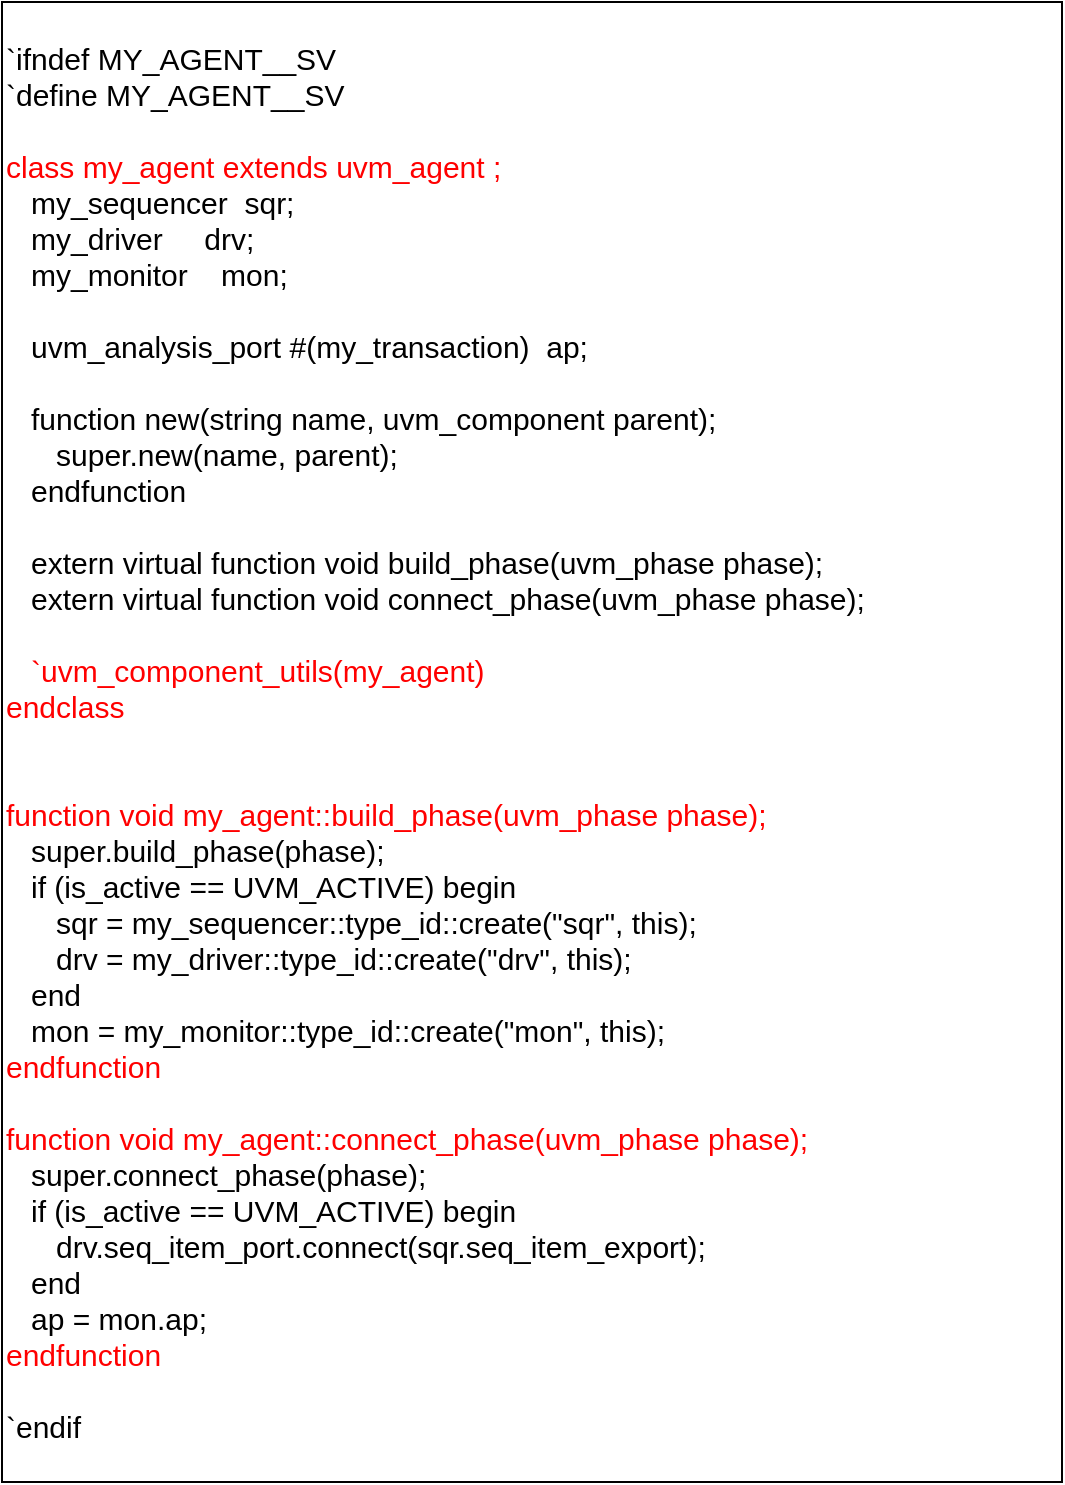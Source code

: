 <mxfile version="14.1.1" type="github">
  <diagram id="XAU0Xcsge4ASiZnEBMlf" name="第 1 页">
    <mxGraphModel dx="1038" dy="1693" grid="1" gridSize="10" guides="1" tooltips="1" connect="1" arrows="1" fold="1" page="1" pageScale="1" pageWidth="827" pageHeight="1169" math="0" shadow="0">
      <root>
        <mxCell id="0" />
        <mxCell id="1" parent="0" />
        <mxCell id="-EUMy6ZO7MA4OnVdbsQ_-1" value="&lt;div style=&quot;font-size: 15px&quot;&gt;&lt;font style=&quot;font-size: 15px&quot;&gt;`ifndef MY_AGENT__SV&lt;/font&gt;&lt;/div&gt;&lt;div style=&quot;font-size: 15px&quot;&gt;&lt;font style=&quot;font-size: 15px&quot;&gt;`define MY_AGENT__SV&lt;/font&gt;&lt;/div&gt;&lt;div style=&quot;font-size: 15px&quot;&gt;&lt;font style=&quot;font-size: 15px&quot;&gt;&lt;br&gt;&lt;/font&gt;&lt;/div&gt;&lt;div style=&quot;font-size: 15px&quot;&gt;&lt;font style=&quot;font-size: 15px&quot; color=&quot;#ff0000&quot;&gt;class my_agent extends uvm_agent ;&lt;/font&gt;&lt;/div&gt;&lt;div style=&quot;font-size: 15px&quot;&gt;&lt;font style=&quot;font-size: 15px&quot;&gt;&amp;nbsp; &amp;nbsp;my_sequencer&amp;nbsp; sqr;&lt;/font&gt;&lt;/div&gt;&lt;div style=&quot;font-size: 15px&quot;&gt;&lt;font style=&quot;font-size: 15px&quot;&gt;&amp;nbsp; &amp;nbsp;my_driver&amp;nbsp; &amp;nbsp; &amp;nbsp;drv;&lt;/font&gt;&lt;/div&gt;&lt;div style=&quot;font-size: 15px&quot;&gt;&lt;font style=&quot;font-size: 15px&quot;&gt;&amp;nbsp; &amp;nbsp;my_monitor&amp;nbsp; &amp;nbsp; mon;&lt;/font&gt;&lt;/div&gt;&lt;div style=&quot;font-size: 15px&quot;&gt;&lt;font style=&quot;font-size: 15px&quot;&gt;&amp;nbsp; &amp;nbsp;&lt;/font&gt;&lt;/div&gt;&lt;div style=&quot;font-size: 15px&quot;&gt;&lt;font style=&quot;font-size: 15px&quot;&gt;&amp;nbsp; &amp;nbsp;uvm_analysis_port #(my_transaction)&amp;nbsp; ap;&lt;/font&gt;&lt;/div&gt;&lt;div style=&quot;font-size: 15px&quot;&gt;&lt;font style=&quot;font-size: 15px&quot;&gt;&amp;nbsp; &amp;nbsp;&lt;/font&gt;&lt;/div&gt;&lt;div style=&quot;font-size: 15px&quot;&gt;&lt;font style=&quot;font-size: 15px&quot;&gt;&amp;nbsp; &amp;nbsp;function new(string name, uvm_component parent);&lt;/font&gt;&lt;/div&gt;&lt;div style=&quot;font-size: 15px&quot;&gt;&lt;font style=&quot;font-size: 15px&quot;&gt;&amp;nbsp; &amp;nbsp; &amp;nbsp; super.new(name, parent);&lt;/font&gt;&lt;/div&gt;&lt;div style=&quot;font-size: 15px&quot;&gt;&lt;font style=&quot;font-size: 15px&quot;&gt;&amp;nbsp; &amp;nbsp;endfunction&amp;nbsp;&lt;/font&gt;&lt;/div&gt;&lt;div style=&quot;font-size: 15px&quot;&gt;&lt;font style=&quot;font-size: 15px&quot;&gt;&amp;nbsp; &amp;nbsp;&lt;/font&gt;&lt;/div&gt;&lt;div style=&quot;font-size: 15px&quot;&gt;&lt;font style=&quot;font-size: 15px&quot;&gt;&amp;nbsp; &amp;nbsp;extern virtual function void build_phase(uvm_phase phase);&lt;/font&gt;&lt;/div&gt;&lt;div style=&quot;font-size: 15px&quot;&gt;&lt;font style=&quot;font-size: 15px&quot;&gt;&amp;nbsp; &amp;nbsp;extern virtual function void connect_phase(uvm_phase phase);&lt;/font&gt;&lt;/div&gt;&lt;div style=&quot;font-size: 15px&quot;&gt;&lt;font style=&quot;font-size: 15px&quot;&gt;&lt;br&gt;&lt;/font&gt;&lt;/div&gt;&lt;div style=&quot;font-size: 15px&quot;&gt;&lt;font style=&quot;font-size: 15px&quot; color=&quot;#ff0000&quot;&gt;&amp;nbsp; &amp;nbsp;`uvm_component_utils(my_agent)&lt;/font&gt;&lt;/div&gt;&lt;div style=&quot;font-size: 15px&quot;&gt;&lt;font style=&quot;font-size: 15px&quot; color=&quot;#ff0000&quot;&gt;endclass&amp;nbsp;&lt;/font&gt;&lt;/div&gt;&lt;div style=&quot;font-size: 15px&quot;&gt;&lt;font style=&quot;font-size: 15px&quot;&gt;&lt;br&gt;&lt;/font&gt;&lt;/div&gt;&lt;div style=&quot;font-size: 15px&quot;&gt;&lt;font style=&quot;font-size: 15px&quot;&gt;&lt;br&gt;&lt;/font&gt;&lt;/div&gt;&lt;div style=&quot;font-size: 15px&quot;&gt;&lt;font style=&quot;font-size: 15px&quot; color=&quot;#ff0000&quot;&gt;function void my_agent::build_phase(uvm_phase phase);&lt;/font&gt;&lt;/div&gt;&lt;div style=&quot;font-size: 15px&quot;&gt;&lt;font style=&quot;font-size: 15px&quot;&gt;&amp;nbsp; &amp;nbsp;super.build_phase(phase);&lt;/font&gt;&lt;/div&gt;&lt;div style=&quot;font-size: 15px&quot;&gt;&lt;font style=&quot;font-size: 15px&quot;&gt;&amp;nbsp; &amp;nbsp;if (is_active == UVM_ACTIVE) begin&lt;/font&gt;&lt;/div&gt;&lt;div style=&quot;font-size: 15px&quot;&gt;&lt;font style=&quot;font-size: 15px&quot;&gt;&amp;nbsp; &amp;nbsp; &amp;nbsp; sqr = my_sequencer::type_id::create(&quot;sqr&quot;, this);&lt;/font&gt;&lt;/div&gt;&lt;div style=&quot;font-size: 15px&quot;&gt;&lt;font style=&quot;font-size: 15px&quot;&gt;&amp;nbsp; &amp;nbsp; &amp;nbsp; drv = my_driver::type_id::create(&quot;drv&quot;, this);&lt;/font&gt;&lt;/div&gt;&lt;div style=&quot;font-size: 15px&quot;&gt;&lt;font style=&quot;font-size: 15px&quot;&gt;&amp;nbsp; &amp;nbsp;end&lt;/font&gt;&lt;/div&gt;&lt;div style=&quot;font-size: 15px&quot;&gt;&lt;font style=&quot;font-size: 15px&quot;&gt;&amp;nbsp; &amp;nbsp;mon = my_monitor::type_id::create(&quot;mon&quot;, this);&lt;/font&gt;&lt;/div&gt;&lt;div style=&quot;font-size: 15px&quot;&gt;&lt;font style=&quot;font-size: 15px&quot; color=&quot;#ff0000&quot;&gt;endfunction&amp;nbsp;&lt;/font&gt;&lt;/div&gt;&lt;div style=&quot;font-size: 15px&quot;&gt;&lt;font style=&quot;font-size: 15px&quot;&gt;&lt;br&gt;&lt;/font&gt;&lt;/div&gt;&lt;div style=&quot;font-size: 15px&quot;&gt;&lt;font style=&quot;font-size: 15px&quot; color=&quot;#ff0000&quot;&gt;function void my_agent::connect_phase(uvm_phase phase);&lt;/font&gt;&lt;/div&gt;&lt;div style=&quot;font-size: 15px&quot;&gt;&lt;font style=&quot;font-size: 15px&quot;&gt;&amp;nbsp; &amp;nbsp;super.connect_phase(phase);&lt;/font&gt;&lt;/div&gt;&lt;div style=&quot;font-size: 15px&quot;&gt;&lt;font style=&quot;font-size: 15px&quot;&gt;&amp;nbsp; &amp;nbsp;if (is_active == UVM_ACTIVE) begin&lt;/font&gt;&lt;/div&gt;&lt;div style=&quot;font-size: 15px&quot;&gt;&lt;font style=&quot;font-size: 15px&quot;&gt;&amp;nbsp; &amp;nbsp; &amp;nbsp; drv.seq_item_port.connect(sqr.seq_item_export);&lt;/font&gt;&lt;/div&gt;&lt;div style=&quot;font-size: 15px&quot;&gt;&lt;font style=&quot;font-size: 15px&quot;&gt;&amp;nbsp; &amp;nbsp;end&lt;/font&gt;&lt;/div&gt;&lt;div style=&quot;font-size: 15px&quot;&gt;&lt;font style=&quot;font-size: 15px&quot;&gt;&amp;nbsp; &amp;nbsp;ap = mon.ap;&lt;/font&gt;&lt;/div&gt;&lt;div style=&quot;font-size: 15px&quot;&gt;&lt;font style=&quot;font-size: 15px&quot; color=&quot;#ff0000&quot;&gt;endfunction&lt;/font&gt;&lt;/div&gt;&lt;div style=&quot;font-size: 15px&quot;&gt;&lt;font style=&quot;font-size: 15px&quot;&gt;&lt;br&gt;&lt;/font&gt;&lt;/div&gt;&lt;div style=&quot;font-size: 15px&quot;&gt;&lt;font style=&quot;font-size: 15px&quot;&gt;`endif&lt;/font&gt;&lt;/div&gt;" style="rounded=0;whiteSpace=wrap;html=1;align=left;" vertex="1" parent="1">
          <mxGeometry x="210" y="-390" width="530" height="740" as="geometry" />
        </mxCell>
      </root>
    </mxGraphModel>
  </diagram>
</mxfile>
